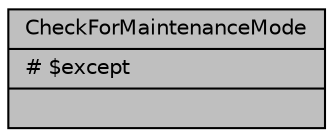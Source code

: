 digraph "CheckForMaintenanceMode"
{
 // LATEX_PDF_SIZE
  bgcolor="transparent";
  edge [fontname="Helvetica",fontsize="10",labelfontname="Helvetica",labelfontsize="10"];
  node [fontname="Helvetica",fontsize="10",shape=record];
  Node1 [label="{CheckForMaintenanceMode\n|# $except\l|}",height=0.2,width=0.4,color="black", fillcolor="grey75", style="filled", fontcolor="black",tooltip="Gestiona los middleware de chequeo para el modo en mantenimiento."];
}
